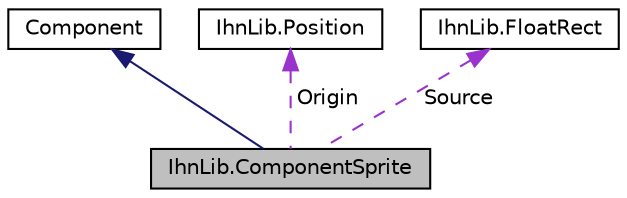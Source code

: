 digraph "IhnLib.ComponentSprite"
{
  edge [fontname="Helvetica",fontsize="10",labelfontname="Helvetica",labelfontsize="10"];
  node [fontname="Helvetica",fontsize="10",shape=record];
  Node1 [label="IhnLib.ComponentSprite",height=0.2,width=0.4,color="black", fillcolor="grey75", style="filled" fontcolor="black"];
  Node2 -> Node1 [dir="back",color="midnightblue",fontsize="10",style="solid",fontname="Helvetica"];
  Node2 [label="Component",height=0.2,width=0.4,color="black", fillcolor="white", style="filled",URL="$class_ihn_lib_1_1_component.html",tooltip="Abstract class that is extended and added to entities "];
  Node3 -> Node1 [dir="back",color="darkorchid3",fontsize="10",style="dashed",label=" Origin" ,fontname="Helvetica"];
  Node3 [label="IhnLib.Position",height=0.2,width=0.4,color="black", fillcolor="white", style="filled",URL="$class_ihn_lib_1_1_position.html"];
  Node4 -> Node1 [dir="back",color="darkorchid3",fontsize="10",style="dashed",label=" Source" ,fontname="Helvetica"];
  Node4 [label="IhnLib.FloatRect",height=0.2,width=0.4,color="black", fillcolor="white", style="filled",URL="$class_ihn_lib_1_1_float_rect.html",tooltip="Serializable version of XNA&#39;s rectangle that also supports floating points "];
}
